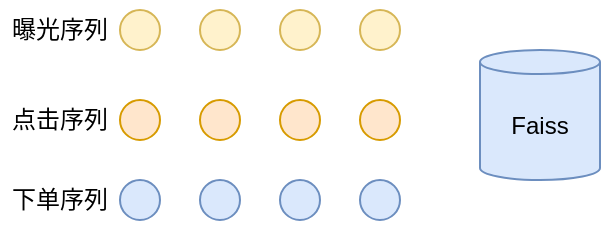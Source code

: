 <mxfile version="16.4.3" type="github">
  <diagram id="-qbOqO7X8jWI5qYydjjz" name="Page-1">
    <mxGraphModel dx="1059" dy="623" grid="1" gridSize="10" guides="1" tooltips="1" connect="1" arrows="1" fold="1" page="1" pageScale="1" pageWidth="827" pageHeight="1169" math="0" shadow="0">
      <root>
        <mxCell id="0" />
        <mxCell id="1" parent="0" />
        <mxCell id="3mP5MHQVNDmc4LE0YZuD-4" value="" style="ellipse;whiteSpace=wrap;html=1;aspect=fixed;fillColor=#fff2cc;strokeColor=#d6b656;" vertex="1" parent="1">
          <mxGeometry x="260" y="205" width="20" height="20" as="geometry" />
        </mxCell>
        <mxCell id="3mP5MHQVNDmc4LE0YZuD-5" value="" style="ellipse;whiteSpace=wrap;html=1;aspect=fixed;fillColor=#fff2cc;strokeColor=#d6b656;" vertex="1" parent="1">
          <mxGeometry x="300" y="205" width="20" height="20" as="geometry" />
        </mxCell>
        <mxCell id="3mP5MHQVNDmc4LE0YZuD-6" value="" style="ellipse;whiteSpace=wrap;html=1;aspect=fixed;fillColor=#fff2cc;strokeColor=#d6b656;" vertex="1" parent="1">
          <mxGeometry x="340" y="205" width="20" height="20" as="geometry" />
        </mxCell>
        <mxCell id="3mP5MHQVNDmc4LE0YZuD-7" value="" style="ellipse;whiteSpace=wrap;html=1;aspect=fixed;fillColor=#fff2cc;strokeColor=#d6b656;" vertex="1" parent="1">
          <mxGeometry x="380" y="205" width="20" height="20" as="geometry" />
        </mxCell>
        <mxCell id="3mP5MHQVNDmc4LE0YZuD-8" value="曝光序列" style="text;html=1;strokeColor=none;fillColor=none;align=center;verticalAlign=middle;whiteSpace=wrap;rounded=0;" vertex="1" parent="1">
          <mxGeometry x="200" y="200" width="60" height="30" as="geometry" />
        </mxCell>
        <mxCell id="3mP5MHQVNDmc4LE0YZuD-9" value="" style="ellipse;whiteSpace=wrap;html=1;aspect=fixed;fillColor=#ffe6cc;strokeColor=#d79b00;" vertex="1" parent="1">
          <mxGeometry x="260" y="250" width="20" height="20" as="geometry" />
        </mxCell>
        <mxCell id="3mP5MHQVNDmc4LE0YZuD-10" value="" style="ellipse;whiteSpace=wrap;html=1;aspect=fixed;fillColor=#ffe6cc;strokeColor=#d79b00;" vertex="1" parent="1">
          <mxGeometry x="300" y="250" width="20" height="20" as="geometry" />
        </mxCell>
        <mxCell id="3mP5MHQVNDmc4LE0YZuD-11" value="" style="ellipse;whiteSpace=wrap;html=1;aspect=fixed;fillColor=#ffe6cc;strokeColor=#d79b00;" vertex="1" parent="1">
          <mxGeometry x="340" y="250" width="20" height="20" as="geometry" />
        </mxCell>
        <mxCell id="3mP5MHQVNDmc4LE0YZuD-12" value="" style="ellipse;whiteSpace=wrap;html=1;aspect=fixed;fillColor=#ffe6cc;strokeColor=#d79b00;" vertex="1" parent="1">
          <mxGeometry x="380" y="250" width="20" height="20" as="geometry" />
        </mxCell>
        <mxCell id="3mP5MHQVNDmc4LE0YZuD-13" value="点击序列" style="text;html=1;strokeColor=none;fillColor=none;align=center;verticalAlign=middle;whiteSpace=wrap;rounded=0;" vertex="1" parent="1">
          <mxGeometry x="200" y="245" width="60" height="30" as="geometry" />
        </mxCell>
        <mxCell id="3mP5MHQVNDmc4LE0YZuD-14" value="" style="ellipse;whiteSpace=wrap;html=1;aspect=fixed;fillColor=#dae8fc;strokeColor=#6c8ebf;" vertex="1" parent="1">
          <mxGeometry x="260" y="290" width="20" height="20" as="geometry" />
        </mxCell>
        <mxCell id="3mP5MHQVNDmc4LE0YZuD-15" value="" style="ellipse;whiteSpace=wrap;html=1;aspect=fixed;fillColor=#dae8fc;strokeColor=#6c8ebf;" vertex="1" parent="1">
          <mxGeometry x="300" y="290" width="20" height="20" as="geometry" />
        </mxCell>
        <mxCell id="3mP5MHQVNDmc4LE0YZuD-16" value="" style="ellipse;whiteSpace=wrap;html=1;aspect=fixed;fillColor=#dae8fc;strokeColor=#6c8ebf;" vertex="1" parent="1">
          <mxGeometry x="340" y="290" width="20" height="20" as="geometry" />
        </mxCell>
        <mxCell id="3mP5MHQVNDmc4LE0YZuD-17" value="" style="ellipse;whiteSpace=wrap;html=1;aspect=fixed;fillColor=#dae8fc;strokeColor=#6c8ebf;" vertex="1" parent="1">
          <mxGeometry x="380" y="290" width="20" height="20" as="geometry" />
        </mxCell>
        <mxCell id="3mP5MHQVNDmc4LE0YZuD-18" value="下单序列" style="text;html=1;strokeColor=none;fillColor=none;align=center;verticalAlign=middle;whiteSpace=wrap;rounded=0;" vertex="1" parent="1">
          <mxGeometry x="200" y="285" width="60" height="30" as="geometry" />
        </mxCell>
        <mxCell id="3mP5MHQVNDmc4LE0YZuD-19" value="Faiss" style="shape=cylinder3;whiteSpace=wrap;html=1;boundedLbl=1;backgroundOutline=1;size=6;fillColor=#dae8fc;strokeColor=#6c8ebf;" vertex="1" parent="1">
          <mxGeometry x="440" y="225" width="60" height="65" as="geometry" />
        </mxCell>
      </root>
    </mxGraphModel>
  </diagram>
</mxfile>
